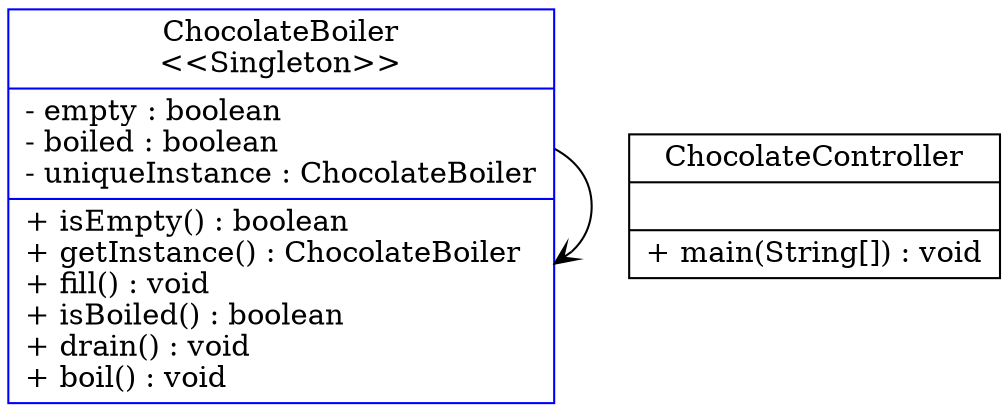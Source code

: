 digraph sassy_uml{node [shape = "record"] ChocolateBoiler[label = "{ChocolateBoiler\n\<\<Singleton\>\>|- empty : boolean\l- boiled : boolean\l- uniqueInstance : ChocolateBoiler\l|+ isEmpty() : boolean\l+ getInstance() : ChocolateBoiler\l+ fill() : void\l+ isBoiled() : boolean\l+ drain() : void\l+ boil() : void\l}",color=blue]ChocolateController[label = "{ChocolateController||+ main(String[]) : void\l}"]edge [arrowhead = "vee"] [style = "solid"] ChocolateBoiler->ChocolateBoiler
}